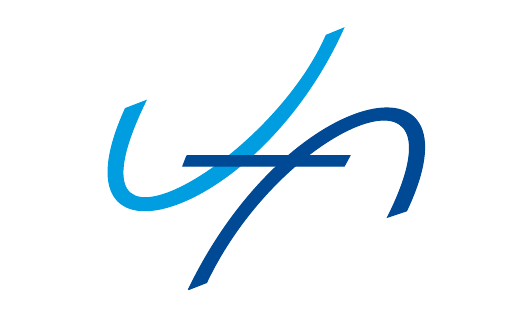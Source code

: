﻿\definecolor{blueUha1}{RGB}{0,73,149}
\definecolor{blueUha2}{RGB}{0,158,225}

\begin{tikzpicture}
	\draw [color=blueUha1, fill=blueUha1] (-0.98,-1.67) -- (-0.75,-1.58) ..controls +(0.95,2) and +(1.1,2.2).. (1.55,-0.75) -- (1.79, -0.67) ..controls +(1,2.1) and +(1.25,2.6).. (-0.98,-1.67);

	\draw [color=blueUha2, fill=blueUha2] (-1.78,0.63) -- (-1.52,0.73) ..controls +(-1.19,-2.43) and +(-0.7,-1.62).. (0.77,1.56) -- (0.99,1.65) ..controls +(-1.1,-2.45) and +(-1,-2.2).. (-1.78,0.63);

	\draw [color=blueUha1, fill=blueUha1] (-1,0.03) -- (1.07,0.03) -- (1,-0.1) -- (-1.05,-0.1) -- (-1,0.03);
\end{tikzpicture}
